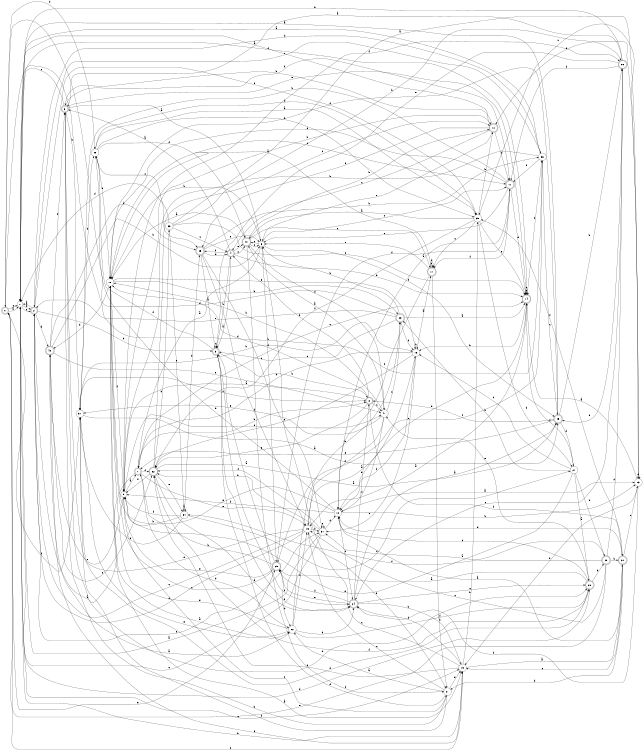 digraph n35_8 {
__start0 [label="" shape="none"];

rankdir=LR;
size="8,5";

s0 [style="rounded,filled", color="black", fillcolor="white" shape="doublecircle", label="0"];
s1 [style="filled", color="black", fillcolor="white" shape="circle", label="1"];
s2 [style="rounded,filled", color="black", fillcolor="white" shape="doublecircle", label="2"];
s3 [style="rounded,filled", color="black", fillcolor="white" shape="doublecircle", label="3"];
s4 [style="rounded,filled", color="black", fillcolor="white" shape="doublecircle", label="4"];
s5 [style="rounded,filled", color="black", fillcolor="white" shape="doublecircle", label="5"];
s6 [style="filled", color="black", fillcolor="white" shape="circle", label="6"];
s7 [style="rounded,filled", color="black", fillcolor="white" shape="doublecircle", label="7"];
s8 [style="rounded,filled", color="black", fillcolor="white" shape="doublecircle", label="8"];
s9 [style="filled", color="black", fillcolor="white" shape="circle", label="9"];
s10 [style="rounded,filled", color="black", fillcolor="white" shape="doublecircle", label="10"];
s11 [style="rounded,filled", color="black", fillcolor="white" shape="doublecircle", label="11"];
s12 [style="filled", color="black", fillcolor="white" shape="circle", label="12"];
s13 [style="filled", color="black", fillcolor="white" shape="circle", label="13"];
s14 [style="rounded,filled", color="black", fillcolor="white" shape="doublecircle", label="14"];
s15 [style="filled", color="black", fillcolor="white" shape="circle", label="15"];
s16 [style="filled", color="black", fillcolor="white" shape="circle", label="16"];
s17 [style="rounded,filled", color="black", fillcolor="white" shape="doublecircle", label="17"];
s18 [style="filled", color="black", fillcolor="white" shape="circle", label="18"];
s19 [style="filled", color="black", fillcolor="white" shape="circle", label="19"];
s20 [style="rounded,filled", color="black", fillcolor="white" shape="doublecircle", label="20"];
s21 [style="filled", color="black", fillcolor="white" shape="circle", label="21"];
s22 [style="filled", color="black", fillcolor="white" shape="circle", label="22"];
s23 [style="rounded,filled", color="black", fillcolor="white" shape="doublecircle", label="23"];
s24 [style="rounded,filled", color="black", fillcolor="white" shape="doublecircle", label="24"];
s25 [style="rounded,filled", color="black", fillcolor="white" shape="doublecircle", label="25"];
s26 [style="rounded,filled", color="black", fillcolor="white" shape="doublecircle", label="26"];
s27 [style="filled", color="black", fillcolor="white" shape="circle", label="27"];
s28 [style="rounded,filled", color="black", fillcolor="white" shape="doublecircle", label="28"];
s29 [style="rounded,filled", color="black", fillcolor="white" shape="doublecircle", label="29"];
s30 [style="rounded,filled", color="black", fillcolor="white" shape="doublecircle", label="30"];
s31 [style="filled", color="black", fillcolor="white" shape="circle", label="31"];
s32 [style="rounded,filled", color="black", fillcolor="white" shape="doublecircle", label="32"];
s33 [style="filled", color="black", fillcolor="white" shape="circle", label="33"];
s34 [style="filled", color="black", fillcolor="white" shape="circle", label="34"];
s35 [style="rounded,filled", color="black", fillcolor="white" shape="doublecircle", label="35"];
s36 [style="filled", color="black", fillcolor="white" shape="circle", label="36"];
s37 [style="filled", color="black", fillcolor="white" shape="circle", label="37"];
s38 [style="filled", color="black", fillcolor="white" shape="circle", label="38"];
s39 [style="filled", color="black", fillcolor="white" shape="circle", label="39"];
s40 [style="rounded,filled", color="black", fillcolor="white" shape="doublecircle", label="40"];
s41 [style="filled", color="black", fillcolor="white" shape="circle", label="41"];
s42 [style="rounded,filled", color="black", fillcolor="white" shape="doublecircle", label="42"];
s0 -> s1 [label="a"];
s0 -> s36 [label="b"];
s0 -> s1 [label="c"];
s0 -> s38 [label="d"];
s0 -> s29 [label="e"];
s0 -> s19 [label="f"];
s1 -> s2 [label="a"];
s1 -> s19 [label="b"];
s1 -> s19 [label="c"];
s1 -> s28 [label="d"];
s1 -> s2 [label="e"];
s1 -> s14 [label="f"];
s2 -> s1 [label="a"];
s2 -> s3 [label="b"];
s2 -> s31 [label="c"];
s2 -> s42 [label="d"];
s2 -> s36 [label="e"];
s2 -> s39 [label="f"];
s3 -> s4 [label="a"];
s3 -> s8 [label="b"];
s3 -> s3 [label="c"];
s3 -> s38 [label="d"];
s3 -> s24 [label="e"];
s3 -> s24 [label="f"];
s4 -> s5 [label="a"];
s4 -> s3 [label="b"];
s4 -> s40 [label="c"];
s4 -> s14 [label="d"];
s4 -> s40 [label="e"];
s4 -> s35 [label="f"];
s5 -> s6 [label="a"];
s5 -> s37 [label="b"];
s5 -> s1 [label="c"];
s5 -> s28 [label="d"];
s5 -> s14 [label="e"];
s5 -> s11 [label="f"];
s6 -> s7 [label="a"];
s6 -> s18 [label="b"];
s6 -> s11 [label="c"];
s6 -> s29 [label="d"];
s6 -> s40 [label="e"];
s6 -> s25 [label="f"];
s7 -> s2 [label="a"];
s7 -> s8 [label="b"];
s7 -> s14 [label="c"];
s7 -> s22 [label="d"];
s7 -> s15 [label="e"];
s7 -> s32 [label="f"];
s8 -> s9 [label="a"];
s8 -> s4 [label="b"];
s8 -> s41 [label="c"];
s8 -> s18 [label="d"];
s8 -> s32 [label="e"];
s8 -> s20 [label="f"];
s9 -> s7 [label="a"];
s9 -> s10 [label="b"];
s9 -> s21 [label="c"];
s9 -> s41 [label="d"];
s9 -> s42 [label="e"];
s9 -> s26 [label="f"];
s10 -> s1 [label="a"];
s10 -> s5 [label="b"];
s10 -> s4 [label="c"];
s10 -> s11 [label="d"];
s10 -> s6 [label="e"];
s10 -> s35 [label="f"];
s11 -> s12 [label="a"];
s11 -> s37 [label="b"];
s11 -> s6 [label="c"];
s11 -> s14 [label="d"];
s11 -> s18 [label="e"];
s11 -> s17 [label="f"];
s12 -> s13 [label="a"];
s12 -> s13 [label="b"];
s12 -> s24 [label="c"];
s12 -> s38 [label="d"];
s12 -> s18 [label="e"];
s12 -> s9 [label="f"];
s13 -> s14 [label="a"];
s13 -> s19 [label="b"];
s13 -> s39 [label="c"];
s13 -> s13 [label="d"];
s13 -> s10 [label="e"];
s13 -> s24 [label="f"];
s14 -> s15 [label="a"];
s14 -> s16 [label="b"];
s14 -> s14 [label="c"];
s14 -> s12 [label="d"];
s14 -> s14 [label="e"];
s14 -> s36 [label="f"];
s15 -> s16 [label="a"];
s15 -> s31 [label="b"];
s15 -> s2 [label="c"];
s15 -> s2 [label="d"];
s15 -> s5 [label="e"];
s15 -> s21 [label="f"];
s16 -> s17 [label="a"];
s16 -> s16 [label="b"];
s16 -> s31 [label="c"];
s16 -> s7 [label="d"];
s16 -> s32 [label="e"];
s16 -> s12 [label="f"];
s17 -> s18 [label="a"];
s17 -> s21 [label="b"];
s17 -> s17 [label="c"];
s17 -> s17 [label="d"];
s17 -> s6 [label="e"];
s17 -> s12 [label="f"];
s18 -> s19 [label="a"];
s18 -> s23 [label="b"];
s18 -> s11 [label="c"];
s18 -> s42 [label="d"];
s18 -> s16 [label="e"];
s18 -> s9 [label="f"];
s19 -> s20 [label="a"];
s19 -> s39 [label="b"];
s19 -> s6 [label="c"];
s19 -> s32 [label="d"];
s19 -> s42 [label="e"];
s19 -> s24 [label="f"];
s20 -> s12 [label="a"];
s20 -> s21 [label="b"];
s20 -> s19 [label="c"];
s20 -> s12 [label="d"];
s20 -> s13 [label="e"];
s20 -> s39 [label="f"];
s21 -> s22 [label="a"];
s21 -> s5 [label="b"];
s21 -> s15 [label="c"];
s21 -> s3 [label="d"];
s21 -> s19 [label="e"];
s21 -> s37 [label="f"];
s22 -> s18 [label="a"];
s22 -> s23 [label="b"];
s22 -> s15 [label="c"];
s22 -> s24 [label="d"];
s22 -> s18 [label="e"];
s22 -> s28 [label="f"];
s23 -> s14 [label="a"];
s23 -> s6 [label="b"];
s23 -> s3 [label="c"];
s23 -> s0 [label="d"];
s23 -> s2 [label="e"];
s23 -> s16 [label="f"];
s24 -> s25 [label="a"];
s24 -> s19 [label="b"];
s24 -> s28 [label="c"];
s24 -> s8 [label="d"];
s24 -> s29 [label="e"];
s24 -> s29 [label="f"];
s25 -> s1 [label="a"];
s25 -> s26 [label="b"];
s25 -> s8 [label="c"];
s25 -> s27 [label="d"];
s25 -> s7 [label="e"];
s25 -> s18 [label="f"];
s26 -> s5 [label="a"];
s26 -> s1 [label="b"];
s26 -> s24 [label="c"];
s26 -> s25 [label="d"];
s26 -> s3 [label="e"];
s26 -> s11 [label="f"];
s27 -> s28 [label="a"];
s27 -> s23 [label="b"];
s27 -> s16 [label="c"];
s27 -> s9 [label="d"];
s27 -> s30 [label="e"];
s27 -> s14 [label="f"];
s28 -> s29 [label="a"];
s28 -> s30 [label="b"];
s28 -> s12 [label="c"];
s28 -> s37 [label="d"];
s28 -> s41 [label="e"];
s28 -> s32 [label="f"];
s29 -> s3 [label="a"];
s29 -> s7 [label="b"];
s29 -> s18 [label="c"];
s29 -> s22 [label="d"];
s29 -> s9 [label="e"];
s29 -> s11 [label="f"];
s30 -> s31 [label="a"];
s30 -> s20 [label="b"];
s30 -> s15 [label="c"];
s30 -> s26 [label="d"];
s30 -> s0 [label="e"];
s30 -> s34 [label="f"];
s31 -> s1 [label="a"];
s31 -> s32 [label="b"];
s31 -> s1 [label="c"];
s31 -> s12 [label="d"];
s31 -> s31 [label="e"];
s31 -> s32 [label="f"];
s32 -> s25 [label="a"];
s32 -> s33 [label="b"];
s32 -> s10 [label="c"];
s32 -> s24 [label="d"];
s32 -> s34 [label="e"];
s32 -> s9 [label="f"];
s33 -> s13 [label="a"];
s33 -> s26 [label="b"];
s33 -> s4 [label="c"];
s33 -> s1 [label="d"];
s33 -> s34 [label="e"];
s33 -> s14 [label="f"];
s34 -> s34 [label="a"];
s34 -> s9 [label="b"];
s34 -> s27 [label="c"];
s34 -> s35 [label="d"];
s34 -> s37 [label="e"];
s34 -> s9 [label="f"];
s35 -> s3 [label="a"];
s35 -> s36 [label="b"];
s35 -> s31 [label="c"];
s35 -> s4 [label="d"];
s35 -> s6 [label="e"];
s35 -> s15 [label="f"];
s36 -> s1 [label="a"];
s36 -> s9 [label="b"];
s36 -> s25 [label="c"];
s36 -> s2 [label="d"];
s36 -> s29 [label="e"];
s36 -> s11 [label="f"];
s37 -> s25 [label="a"];
s37 -> s16 [label="b"];
s37 -> s8 [label="c"];
s37 -> s38 [label="d"];
s37 -> s22 [label="e"];
s37 -> s0 [label="f"];
s38 -> s39 [label="a"];
s38 -> s39 [label="b"];
s38 -> s35 [label="c"];
s38 -> s39 [label="d"];
s38 -> s18 [label="e"];
s38 -> s40 [label="f"];
s39 -> s40 [label="a"];
s39 -> s10 [label="b"];
s39 -> s17 [label="c"];
s39 -> s27 [label="d"];
s39 -> s14 [label="e"];
s39 -> s32 [label="f"];
s40 -> s18 [label="a"];
s40 -> s10 [label="b"];
s40 -> s6 [label="c"];
s40 -> s41 [label="d"];
s40 -> s17 [label="e"];
s40 -> s21 [label="f"];
s41 -> s40 [label="a"];
s41 -> s18 [label="b"];
s41 -> s23 [label="c"];
s41 -> s15 [label="d"];
s41 -> s37 [label="e"];
s41 -> s12 [label="f"];
s42 -> s22 [label="a"];
s42 -> s6 [label="b"];
s42 -> s32 [label="c"];
s42 -> s35 [label="d"];
s42 -> s41 [label="e"];
s42 -> s5 [label="f"];

}